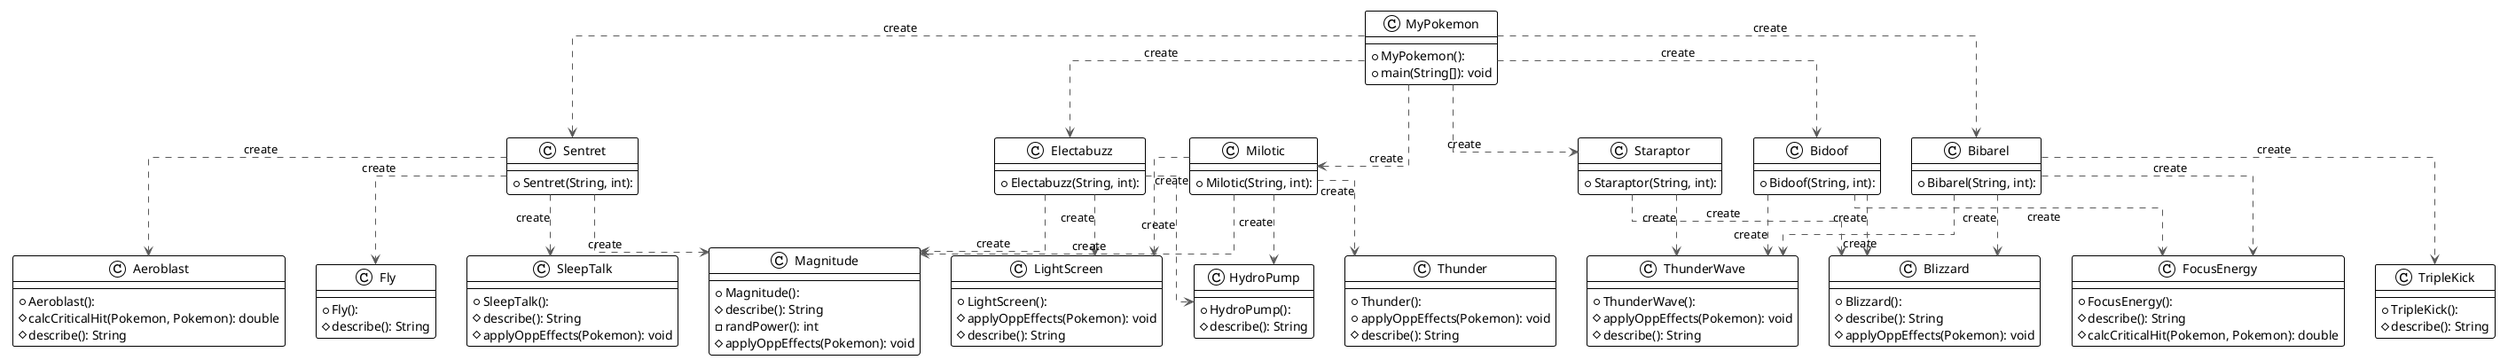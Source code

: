 @startuml

!theme plain
top to bottom direction
skinparam linetype ortho

class Aeroblast {
  + Aeroblast(): 
  # calcCriticalHit(Pokemon, Pokemon): double
  # describe(): String
}
class Bibarel {
  + Bibarel(String, int): 
}
class Bidoof {
  + Bidoof(String, int): 
}
class Blizzard {
  + Blizzard(): 
  # describe(): String
  # applyOppEffects(Pokemon): void
}
class Electabuzz {
  + Electabuzz(String, int): 
}
class Fly {
  + Fly(): 
  # describe(): String
}
class FocusEnergy {
  + FocusEnergy(): 
  # describe(): String
  # calcCriticalHit(Pokemon, Pokemon): double
}
class HydroPump {
  + HydroPump(): 
  # describe(): String
}
class LightScreen {
  + LightScreen(): 
  # applyOppEffects(Pokemon): void
  # describe(): String
}
class Magnitude {
  + Magnitude(): 
  # describe(): String
  - randPower(): int
  # applyOppEffects(Pokemon): void
}
class Milotic {
  + Milotic(String, int): 
}
class MyPokemon {
  + MyPokemon(): 
  + main(String[]): void
}
class Sentret {
  + Sentret(String, int): 
}
class SleepTalk {
  + SleepTalk(): 
  # describe(): String
  # applyOppEffects(Pokemon): void
}
class Staraptor {
  + Staraptor(String, int): 
}
class Thunder {
  + Thunder(): 
  + applyOppEffects(Pokemon): void
  # describe(): String
}
class ThunderWave {
  + ThunderWave(): 
  # applyOppEffects(Pokemon): void
  # describe(): String
}
class TripleKick {
  + TripleKick(): 
  # describe(): String
}

Bibarel      -[#595959,dashed]->  Blizzard    : "«create»"
Bibarel      -[#595959,dashed]->  FocusEnergy : "«create»"
Bibarel      -[#595959,dashed]->  ThunderWave : "«create»"
Bibarel      -[#595959,dashed]->  TripleKick  : "«create»"
Bidoof       -[#595959,dashed]->  Blizzard    : "«create»"
Bidoof       -[#595959,dashed]->  FocusEnergy : "«create»"
Bidoof       -[#595959,dashed]->  ThunderWave : "«create»"
Electabuzz   -[#595959,dashed]->  HydroPump   : "«create»"
Electabuzz   -[#595959,dashed]->  LightScreen : "«create»"
Electabuzz   -[#595959,dashed]->  Magnitude   : "«create»"
Milotic      -[#595959,dashed]->  HydroPump   : "«create»"
Milotic      -[#595959,dashed]->  LightScreen : "«create»"
Milotic      -[#595959,dashed]->  Magnitude   : "«create»"
Milotic      -[#595959,dashed]->  Thunder     : "«create»"
MyPokemon    -[#595959,dashed]->  Bibarel     : "«create»"
MyPokemon    -[#595959,dashed]->  Bidoof      : "«create»"
MyPokemon    -[#595959,dashed]->  Electabuzz  : "«create»"
MyPokemon    -[#595959,dashed]->  Milotic     : "«create»"
MyPokemon    -[#595959,dashed]->  Sentret     : "«create»"
MyPokemon    -[#595959,dashed]->  Staraptor   : "«create»"
Sentret      -[#595959,dashed]->  Aeroblast   : "«create»"
Sentret      -[#595959,dashed]->  Fly         : "«create»"
Sentret      -[#595959,dashed]->  Magnitude   : "«create»"
Sentret      -[#595959,dashed]->  SleepTalk   : "«create»"
Staraptor    -[#595959,dashed]->  Blizzard    : "«create»"
Staraptor    -[#595959,dashed]->  ThunderWave : "«create»"
@enduml

